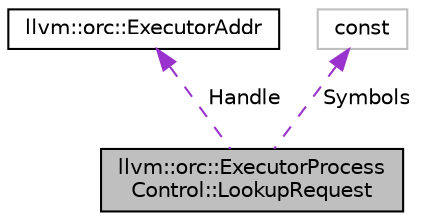 digraph "llvm::orc::ExecutorProcessControl::LookupRequest"
{
 // LATEX_PDF_SIZE
  bgcolor="transparent";
  edge [fontname="Helvetica",fontsize="10",labelfontname="Helvetica",labelfontsize="10"];
  node [fontname="Helvetica",fontsize="10",shape=record];
  Node1 [label="llvm::orc::ExecutorProcess\lControl::LookupRequest",height=0.2,width=0.4,color="black", fillcolor="grey75", style="filled", fontcolor="black",tooltip="A pair of a dylib and a set of symbols to be looked up."];
  Node2 -> Node1 [dir="back",color="darkorchid3",fontsize="10",style="dashed",label=" Handle" ,fontname="Helvetica"];
  Node2 [label="llvm::orc::ExecutorAddr",height=0.2,width=0.4,color="black",URL="$classllvm_1_1orc_1_1ExecutorAddr.html",tooltip="Represents an address in the executor process."];
  Node3 -> Node1 [dir="back",color="darkorchid3",fontsize="10",style="dashed",label=" Symbols" ,fontname="Helvetica"];
  Node3 [label="const",height=0.2,width=0.4,color="grey75",tooltip=" "];
}

